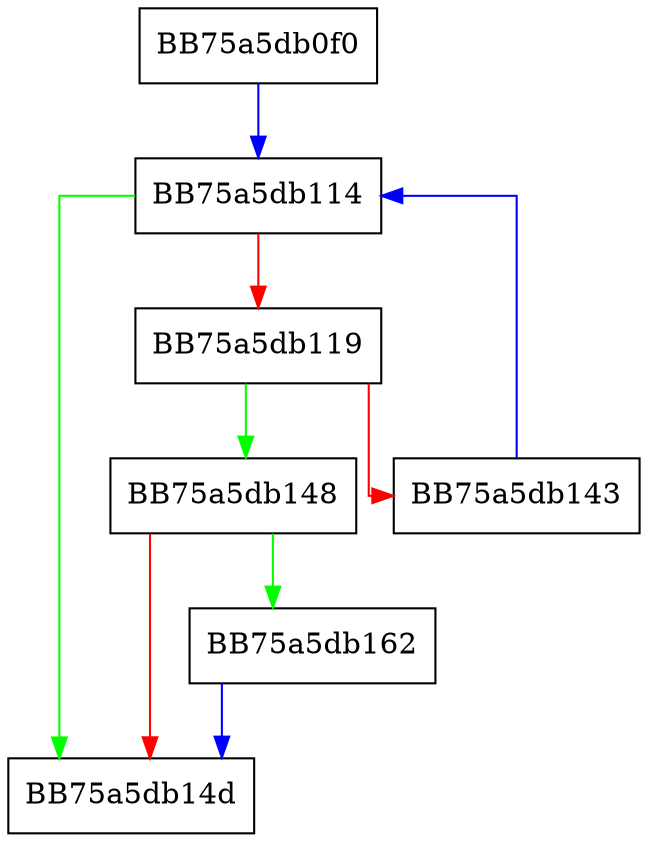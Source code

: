 digraph BufferCopy {
  node [shape="box"];
  graph [splines=ortho];
  BB75a5db0f0 -> BB75a5db114 [color="blue"];
  BB75a5db114 -> BB75a5db14d [color="green"];
  BB75a5db114 -> BB75a5db119 [color="red"];
  BB75a5db119 -> BB75a5db148 [color="green"];
  BB75a5db119 -> BB75a5db143 [color="red"];
  BB75a5db143 -> BB75a5db114 [color="blue"];
  BB75a5db148 -> BB75a5db162 [color="green"];
  BB75a5db148 -> BB75a5db14d [color="red"];
  BB75a5db162 -> BB75a5db14d [color="blue"];
}